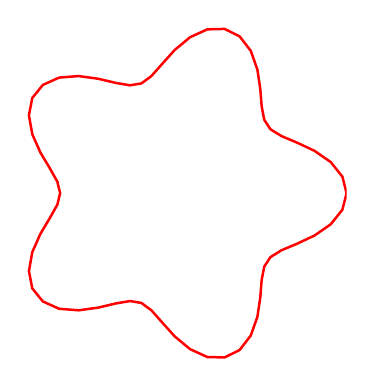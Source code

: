 \begin{tikzpicture}[scale=0.6]

\begin{axis}[
  xmin = -1.2,
  xmax = 1.2,
  ymin = -1.2,
  ymax = 1.2,
  scale only axis,
  axis equal image,
  hide axis,
  ]

\addplot [mark=none,red,line width=1.5] table{
1.2e+00 0.0e+00
1.171e+00 1.153e-01
1.09e+00 2.168e-01
9.757e-01 2.96e-01
8.532e-01 3.534e-01
7.456e-01 3.985e-01
6.684e-01 4.466e-01
6.251e-01 5.13e-01
6.071e-01 6.071e-01
5.976e-01 7.281e-01
5.772e-01 8.639e-01
5.312e-01 9.938e-01
4.534e-01 1.095e+00
3.481e-01 1.147e+00
2.275e-01 1.144e+00
1.073e-01 1.089e+00
6.123e-17 1.0e+00
-8.878e-02 9.014e-01
-1.627e-01 8.177e-01
-2.325e-01 7.665e-01
-3.12e-01 7.532e-01
-4.116e-01 7.7e-01
-5.339e-01 7.99e-01
-6.712e-01 8.179e-01
-8.071e-01 8.071e-01
-9.21e-01 7.558e-01
-9.946e-01 6.646e-01
-1.018e+00 5.443e-01
-9.946e-01 4.12e-01
-9.382e-01 2.846e-01
-8.718e-01 1.734e-01
-8.197e-01 8.073e-02
-8.0e-01 9.797e-17
-8.197e-01 -8.073e-02
-8.718e-01 -1.734e-01
-9.382e-01 -2.846e-01
-9.946e-01 -4.12e-01
-1.018e+00 -5.443e-01
-9.946e-01 -6.646e-01
-9.21e-01 -7.558e-01
-8.071e-01 -8.071e-01
-6.712e-01 -8.179e-01
-5.339e-01 -7.99e-01
-4.116e-01 -7.7e-01
-3.12e-01 -7.532e-01
-2.325e-01 -7.665e-01
-1.627e-01 -8.177e-01
-8.878e-02 -9.014e-01
-1.837e-16 -1.0e+00
1.073e-01 -1.089e+00
2.275e-01 -1.144e+00
3.481e-01 -1.147e+00
4.534e-01 -1.095e+00
5.312e-01 -9.938e-01
5.772e-01 -8.639e-01
5.976e-01 -7.281e-01
6.071e-01 -6.071e-01
6.251e-01 -5.13e-01
6.684e-01 -4.466e-01
7.456e-01 -3.985e-01
8.532e-01 -3.534e-01
9.757e-01 -2.96e-01
1.09e+00 -2.168e-01
1.171e+00 -1.153e-01
1.2e+00 0.0e+00
};

\end{axis}


\end{tikzpicture}

